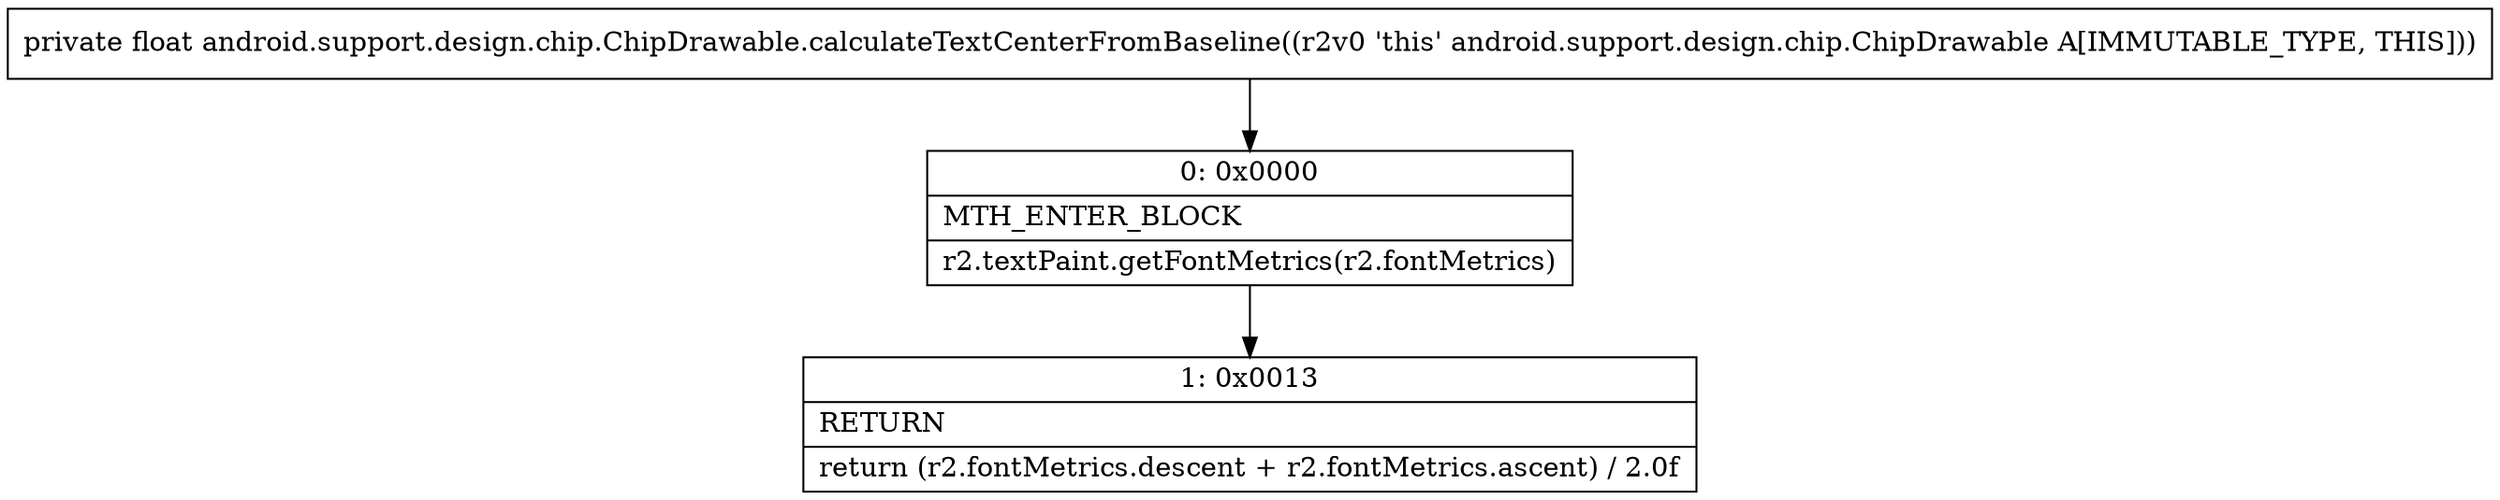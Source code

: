 digraph "CFG forandroid.support.design.chip.ChipDrawable.calculateTextCenterFromBaseline()F" {
Node_0 [shape=record,label="{0\:\ 0x0000|MTH_ENTER_BLOCK\l|r2.textPaint.getFontMetrics(r2.fontMetrics)\l}"];
Node_1 [shape=record,label="{1\:\ 0x0013|RETURN\l|return (r2.fontMetrics.descent + r2.fontMetrics.ascent) \/ 2.0f\l}"];
MethodNode[shape=record,label="{private float android.support.design.chip.ChipDrawable.calculateTextCenterFromBaseline((r2v0 'this' android.support.design.chip.ChipDrawable A[IMMUTABLE_TYPE, THIS])) }"];
MethodNode -> Node_0;
Node_0 -> Node_1;
}

